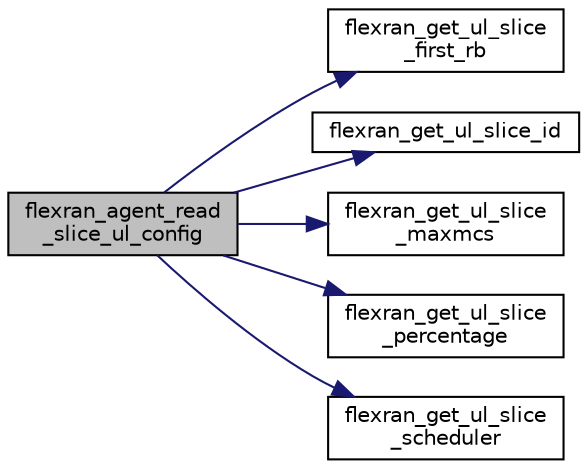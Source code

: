 digraph "flexran_agent_read_slice_ul_config"
{
 // LATEX_PDF_SIZE
  edge [fontname="Helvetica",fontsize="10",labelfontname="Helvetica",labelfontsize="10"];
  node [fontname="Helvetica",fontsize="10",shape=record];
  rankdir="LR";
  Node1 [label="flexran_agent_read\l_slice_ul_config",height=0.2,width=0.4,color="black", fillcolor="grey75", style="filled", fontcolor="black",tooltip=" "];
  Node1 -> Node2 [color="midnightblue",fontsize="10",style="solid",fontname="Helvetica"];
  Node2 [label="flexran_get_ul_slice\l_first_rb",height=0.2,width=0.4,color="black", fillcolor="white", style="filled",URL="$flexran__agent__ran__api_8c.html#ac6620d8100ab9923d649561f8967ddcc",tooltip=" "];
  Node1 -> Node3 [color="midnightblue",fontsize="10",style="solid",fontname="Helvetica"];
  Node3 [label="flexran_get_ul_slice_id",height=0.2,width=0.4,color="black", fillcolor="white", style="filled",URL="$flexran__agent__ran__api_8c.html#a0c9070c5352d07d1d5bfdd06ccf40cd5",tooltip=" "];
  Node1 -> Node4 [color="midnightblue",fontsize="10",style="solid",fontname="Helvetica"];
  Node4 [label="flexran_get_ul_slice\l_maxmcs",height=0.2,width=0.4,color="black", fillcolor="white", style="filled",URL="$flexran__agent__ran__api_8c.html#aab514a73fcacd916e40284312ca4a6f1",tooltip=" "];
  Node1 -> Node5 [color="midnightblue",fontsize="10",style="solid",fontname="Helvetica"];
  Node5 [label="flexran_get_ul_slice\l_percentage",height=0.2,width=0.4,color="black", fillcolor="white", style="filled",URL="$flexran__agent__ran__api_8c.html#a93e49fa21ee44ed0cd44968730bf2f41",tooltip=" "];
  Node1 -> Node6 [color="midnightblue",fontsize="10",style="solid",fontname="Helvetica"];
  Node6 [label="flexran_get_ul_slice\l_scheduler",height=0.2,width=0.4,color="black", fillcolor="white", style="filled",URL="$flexran__agent__ran__api_8c.html#a38e4adfc3dc68fdcc03931147f8ac4e8",tooltip=" "];
}
